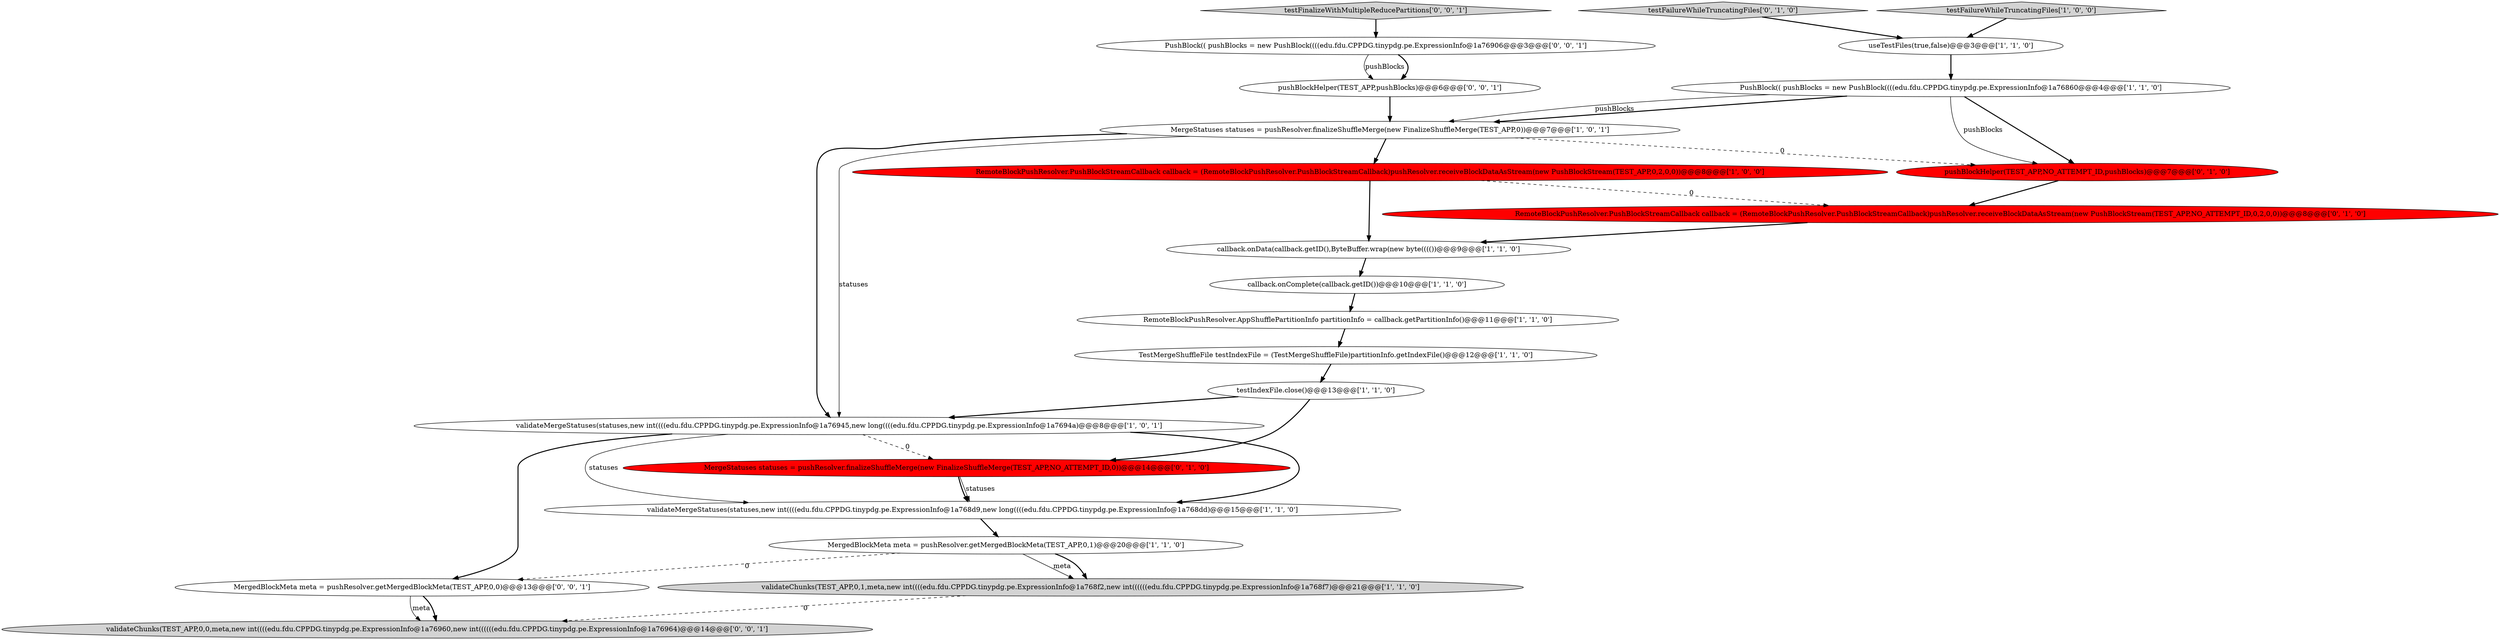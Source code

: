 digraph {
22 [style = filled, label = "PushBlock(( pushBlocks = new PushBlock((((edu.fdu.CPPDG.tinypdg.pe.ExpressionInfo@1a76906@@@3@@@['0', '0', '1']", fillcolor = white, shape = ellipse image = "AAA0AAABBB3BBB"];
17 [style = filled, label = "MergeStatuses statuses = pushResolver.finalizeShuffleMerge(new FinalizeShuffleMerge(TEST_APP,NO_ATTEMPT_ID,0))@@@14@@@['0', '1', '0']", fillcolor = red, shape = ellipse image = "AAA1AAABBB2BBB"];
11 [style = filled, label = "TestMergeShuffleFile testIndexFile = (TestMergeShuffleFile)partitionInfo.getIndexFile()@@@12@@@['1', '1', '0']", fillcolor = white, shape = ellipse image = "AAA0AAABBB1BBB"];
7 [style = filled, label = "callback.onData(callback.getID(),ByteBuffer.wrap(new byte(((())@@@9@@@['1', '1', '0']", fillcolor = white, shape = ellipse image = "AAA0AAABBB1BBB"];
9 [style = filled, label = "testFailureWhileTruncatingFiles['1', '0', '0']", fillcolor = lightgray, shape = diamond image = "AAA0AAABBB1BBB"];
18 [style = filled, label = "MergedBlockMeta meta = pushResolver.getMergedBlockMeta(TEST_APP,0,0)@@@13@@@['0', '0', '1']", fillcolor = white, shape = ellipse image = "AAA0AAABBB3BBB"];
13 [style = filled, label = "validateChunks(TEST_APP,0,1,meta,new int((((edu.fdu.CPPDG.tinypdg.pe.ExpressionInfo@1a768f2,new int((((((edu.fdu.CPPDG.tinypdg.pe.ExpressionInfo@1a768f7)@@@21@@@['1', '1', '0']", fillcolor = lightgray, shape = ellipse image = "AAA0AAABBB1BBB"];
4 [style = filled, label = "MergedBlockMeta meta = pushResolver.getMergedBlockMeta(TEST_APP,0,1)@@@20@@@['1', '1', '0']", fillcolor = white, shape = ellipse image = "AAA0AAABBB1BBB"];
3 [style = filled, label = "MergeStatuses statuses = pushResolver.finalizeShuffleMerge(new FinalizeShuffleMerge(TEST_APP,0))@@@7@@@['1', '0', '1']", fillcolor = white, shape = ellipse image = "AAA0AAABBB1BBB"];
1 [style = filled, label = "RemoteBlockPushResolver.PushBlockStreamCallback callback = (RemoteBlockPushResolver.PushBlockStreamCallback)pushResolver.receiveBlockDataAsStream(new PushBlockStream(TEST_APP,0,2,0,0))@@@8@@@['1', '0', '0']", fillcolor = red, shape = ellipse image = "AAA1AAABBB1BBB"];
12 [style = filled, label = "validateMergeStatuses(statuses,new int((((edu.fdu.CPPDG.tinypdg.pe.ExpressionInfo@1a76945,new long((((edu.fdu.CPPDG.tinypdg.pe.ExpressionInfo@1a7694a)@@@8@@@['1', '0', '1']", fillcolor = white, shape = ellipse image = "AAA0AAABBB1BBB"];
15 [style = filled, label = "testFailureWhileTruncatingFiles['0', '1', '0']", fillcolor = lightgray, shape = diamond image = "AAA0AAABBB2BBB"];
10 [style = filled, label = "callback.onComplete(callback.getID())@@@10@@@['1', '1', '0']", fillcolor = white, shape = ellipse image = "AAA0AAABBB1BBB"];
5 [style = filled, label = "RemoteBlockPushResolver.AppShufflePartitionInfo partitionInfo = callback.getPartitionInfo()@@@11@@@['1', '1', '0']", fillcolor = white, shape = ellipse image = "AAA0AAABBB1BBB"];
20 [style = filled, label = "validateChunks(TEST_APP,0,0,meta,new int((((edu.fdu.CPPDG.tinypdg.pe.ExpressionInfo@1a76960,new int((((((edu.fdu.CPPDG.tinypdg.pe.ExpressionInfo@1a76964)@@@14@@@['0', '0', '1']", fillcolor = lightgray, shape = ellipse image = "AAA0AAABBB3BBB"];
8 [style = filled, label = "validateMergeStatuses(statuses,new int((((edu.fdu.CPPDG.tinypdg.pe.ExpressionInfo@1a768d9,new long((((edu.fdu.CPPDG.tinypdg.pe.ExpressionInfo@1a768dd)@@@15@@@['1', '1', '0']", fillcolor = white, shape = ellipse image = "AAA0AAABBB1BBB"];
19 [style = filled, label = "testFinalizeWithMultipleReducePartitions['0', '0', '1']", fillcolor = lightgray, shape = diamond image = "AAA0AAABBB3BBB"];
6 [style = filled, label = "useTestFiles(true,false)@@@3@@@['1', '1', '0']", fillcolor = white, shape = ellipse image = "AAA0AAABBB1BBB"];
2 [style = filled, label = "testIndexFile.close()@@@13@@@['1', '1', '0']", fillcolor = white, shape = ellipse image = "AAA0AAABBB1BBB"];
14 [style = filled, label = "RemoteBlockPushResolver.PushBlockStreamCallback callback = (RemoteBlockPushResolver.PushBlockStreamCallback)pushResolver.receiveBlockDataAsStream(new PushBlockStream(TEST_APP,NO_ATTEMPT_ID,0,2,0,0))@@@8@@@['0', '1', '0']", fillcolor = red, shape = ellipse image = "AAA1AAABBB2BBB"];
21 [style = filled, label = "pushBlockHelper(TEST_APP,pushBlocks)@@@6@@@['0', '0', '1']", fillcolor = white, shape = ellipse image = "AAA0AAABBB3BBB"];
16 [style = filled, label = "pushBlockHelper(TEST_APP,NO_ATTEMPT_ID,pushBlocks)@@@7@@@['0', '1', '0']", fillcolor = red, shape = ellipse image = "AAA1AAABBB2BBB"];
0 [style = filled, label = "PushBlock(( pushBlocks = new PushBlock((((edu.fdu.CPPDG.tinypdg.pe.ExpressionInfo@1a76860@@@4@@@['1', '1', '0']", fillcolor = white, shape = ellipse image = "AAA0AAABBB1BBB"];
2->17 [style = bold, label=""];
0->3 [style = bold, label=""];
17->8 [style = bold, label=""];
4->18 [style = dashed, label="0"];
0->16 [style = bold, label=""];
18->20 [style = solid, label="meta"];
3->1 [style = bold, label=""];
1->14 [style = dashed, label="0"];
4->13 [style = solid, label="meta"];
7->10 [style = bold, label=""];
3->12 [style = solid, label="statuses"];
13->20 [style = dashed, label="0"];
4->13 [style = bold, label=""];
22->21 [style = bold, label=""];
12->17 [style = dashed, label="0"];
15->6 [style = bold, label=""];
6->0 [style = bold, label=""];
3->12 [style = bold, label=""];
1->7 [style = bold, label=""];
11->2 [style = bold, label=""];
2->12 [style = bold, label=""];
9->6 [style = bold, label=""];
14->7 [style = bold, label=""];
22->21 [style = solid, label="pushBlocks"];
18->20 [style = bold, label=""];
10->5 [style = bold, label=""];
12->8 [style = bold, label=""];
0->3 [style = solid, label="pushBlocks"];
12->18 [style = bold, label=""];
16->14 [style = bold, label=""];
5->11 [style = bold, label=""];
8->4 [style = bold, label=""];
19->22 [style = bold, label=""];
0->16 [style = solid, label="pushBlocks"];
17->8 [style = solid, label="statuses"];
12->8 [style = solid, label="statuses"];
3->16 [style = dashed, label="0"];
21->3 [style = bold, label=""];
}
